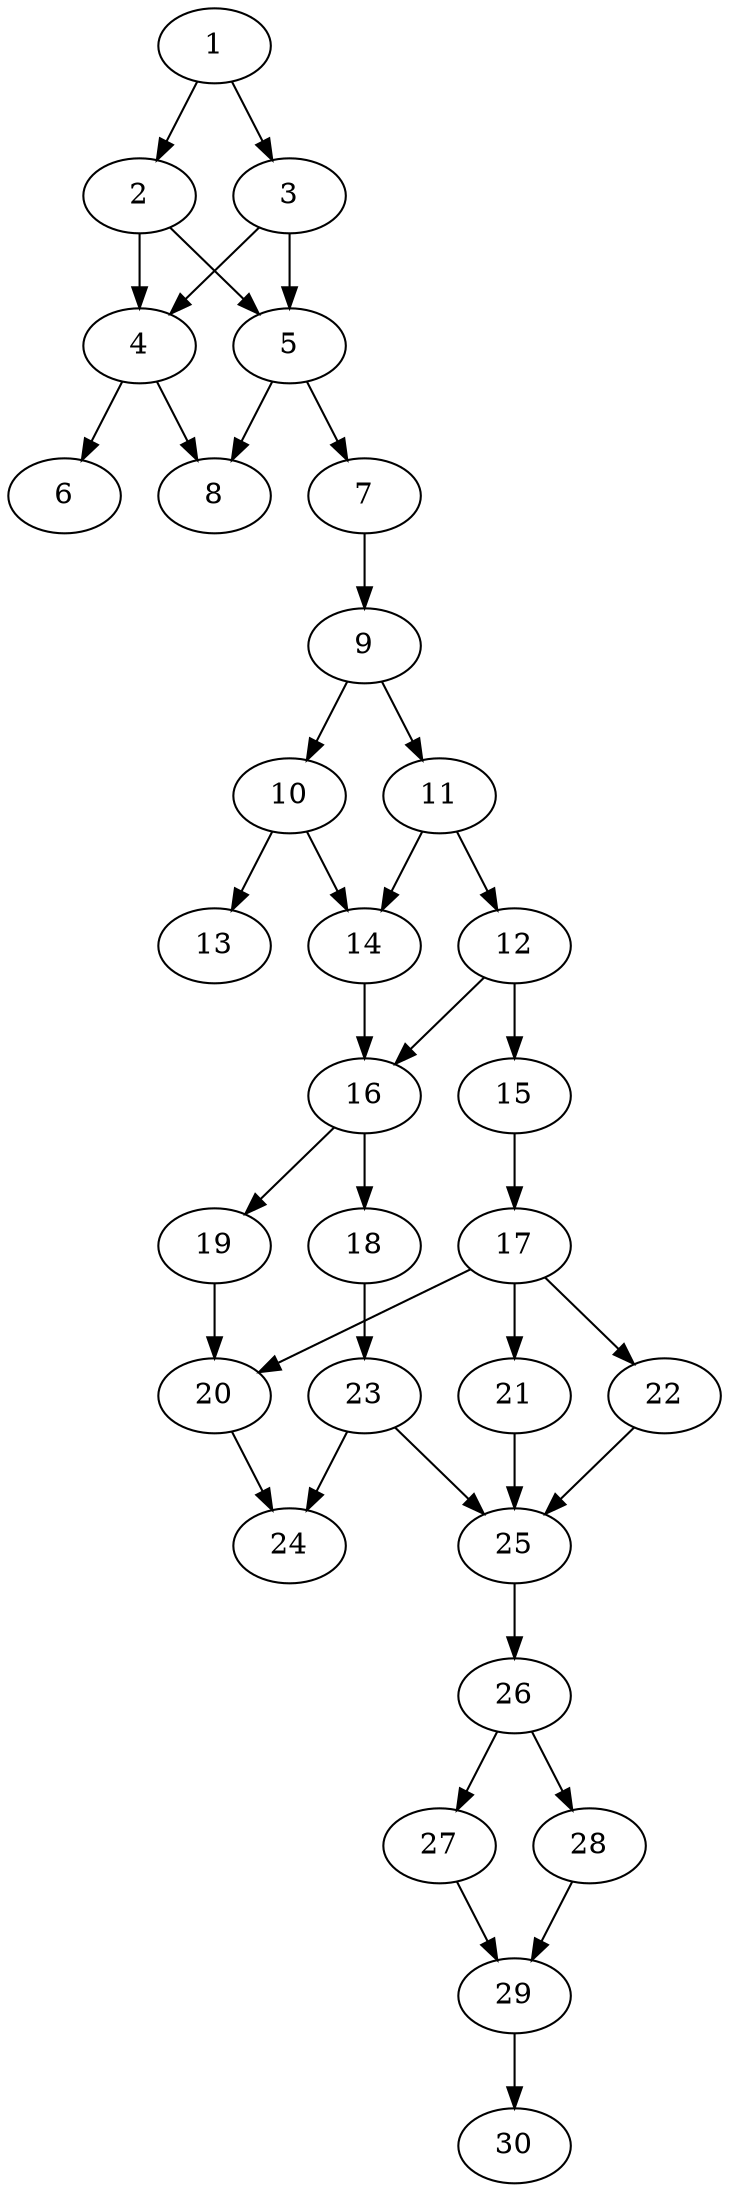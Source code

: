 // DAG automatically generated by daggen at Tue Aug  6 16:27:24 2019
// ./daggen --dot -n 30 --ccr 0.3 --fat 0.4 --regular 0.5 --density 0.6 --mindata 5242880 --maxdata 52428800 
digraph G {
  1 [size="116346880", alpha="0.05", expect_size="34904064"] 
  1 -> 2 [size ="34904064"]
  1 -> 3 [size ="34904064"]
  2 [size="69543253", alpha="0.16", expect_size="20862976"] 
  2 -> 4 [size ="20862976"]
  2 -> 5 [size ="20862976"]
  3 [size="157559467", alpha="0.17", expect_size="47267840"] 
  3 -> 4 [size ="47267840"]
  3 -> 5 [size ="47267840"]
  4 [size="74629120", alpha="0.06", expect_size="22388736"] 
  4 -> 6 [size ="22388736"]
  4 -> 8 [size ="22388736"]
  5 [size="110039040", alpha="0.16", expect_size="33011712"] 
  5 -> 7 [size ="33011712"]
  5 -> 8 [size ="33011712"]
  6 [size="61102080", alpha="0.04", expect_size="18330624"] 
  7 [size="105925973", alpha="0.05", expect_size="31777792"] 
  7 -> 9 [size ="31777792"]
  8 [size="172533760", alpha="0.11", expect_size="51760128"] 
  9 [size="145206613", alpha="0.19", expect_size="43561984"] 
  9 -> 10 [size ="43561984"]
  9 -> 11 [size ="43561984"]
  10 [size="148906667", alpha="0.00", expect_size="44672000"] 
  10 -> 13 [size ="44672000"]
  10 -> 14 [size ="44672000"]
  11 [size="145691307", alpha="0.13", expect_size="43707392"] 
  11 -> 12 [size ="43707392"]
  11 -> 14 [size ="43707392"]
  12 [size="27146240", alpha="0.10", expect_size="8143872"] 
  12 -> 15 [size ="8143872"]
  12 -> 16 [size ="8143872"]
  13 [size="153521493", alpha="0.19", expect_size="46056448"] 
  14 [size="126750720", alpha="0.09", expect_size="38025216"] 
  14 -> 16 [size ="38025216"]
  15 [size="172356267", alpha="0.07", expect_size="51706880"] 
  15 -> 17 [size ="51706880"]
  16 [size="138786133", alpha="0.08", expect_size="41635840"] 
  16 -> 18 [size ="41635840"]
  16 -> 19 [size ="41635840"]
  17 [size="168686933", alpha="0.04", expect_size="50606080"] 
  17 -> 20 [size ="50606080"]
  17 -> 21 [size ="50606080"]
  17 -> 22 [size ="50606080"]
  18 [size="50377387", alpha="0.16", expect_size="15113216"] 
  18 -> 23 [size ="15113216"]
  19 [size="137058987", alpha="0.06", expect_size="41117696"] 
  19 -> 20 [size ="41117696"]
  20 [size="128068267", alpha="0.02", expect_size="38420480"] 
  20 -> 24 [size ="38420480"]
  21 [size="130126507", alpha="0.10", expect_size="39037952"] 
  21 -> 25 [size ="39037952"]
  22 [size="78264320", alpha="0.04", expect_size="23479296"] 
  22 -> 25 [size ="23479296"]
  23 [size="154426027", alpha="0.17", expect_size="46327808"] 
  23 -> 24 [size ="46327808"]
  23 -> 25 [size ="46327808"]
  24 [size="146520747", alpha="0.17", expect_size="43956224"] 
  25 [size="59617280", alpha="0.08", expect_size="17885184"] 
  25 -> 26 [size ="17885184"]
  26 [size="114394453", alpha="0.05", expect_size="34318336"] 
  26 -> 27 [size ="34318336"]
  26 -> 28 [size ="34318336"]
  27 [size="18906453", alpha="0.13", expect_size="5671936"] 
  27 -> 29 [size ="5671936"]
  28 [size="49032533", alpha="0.01", expect_size="14709760"] 
  28 -> 29 [size ="14709760"]
  29 [size="21220693", alpha="0.06", expect_size="6366208"] 
  29 -> 30 [size ="6366208"]
  30 [size="71727787", alpha="0.07", expect_size="21518336"] 
}
